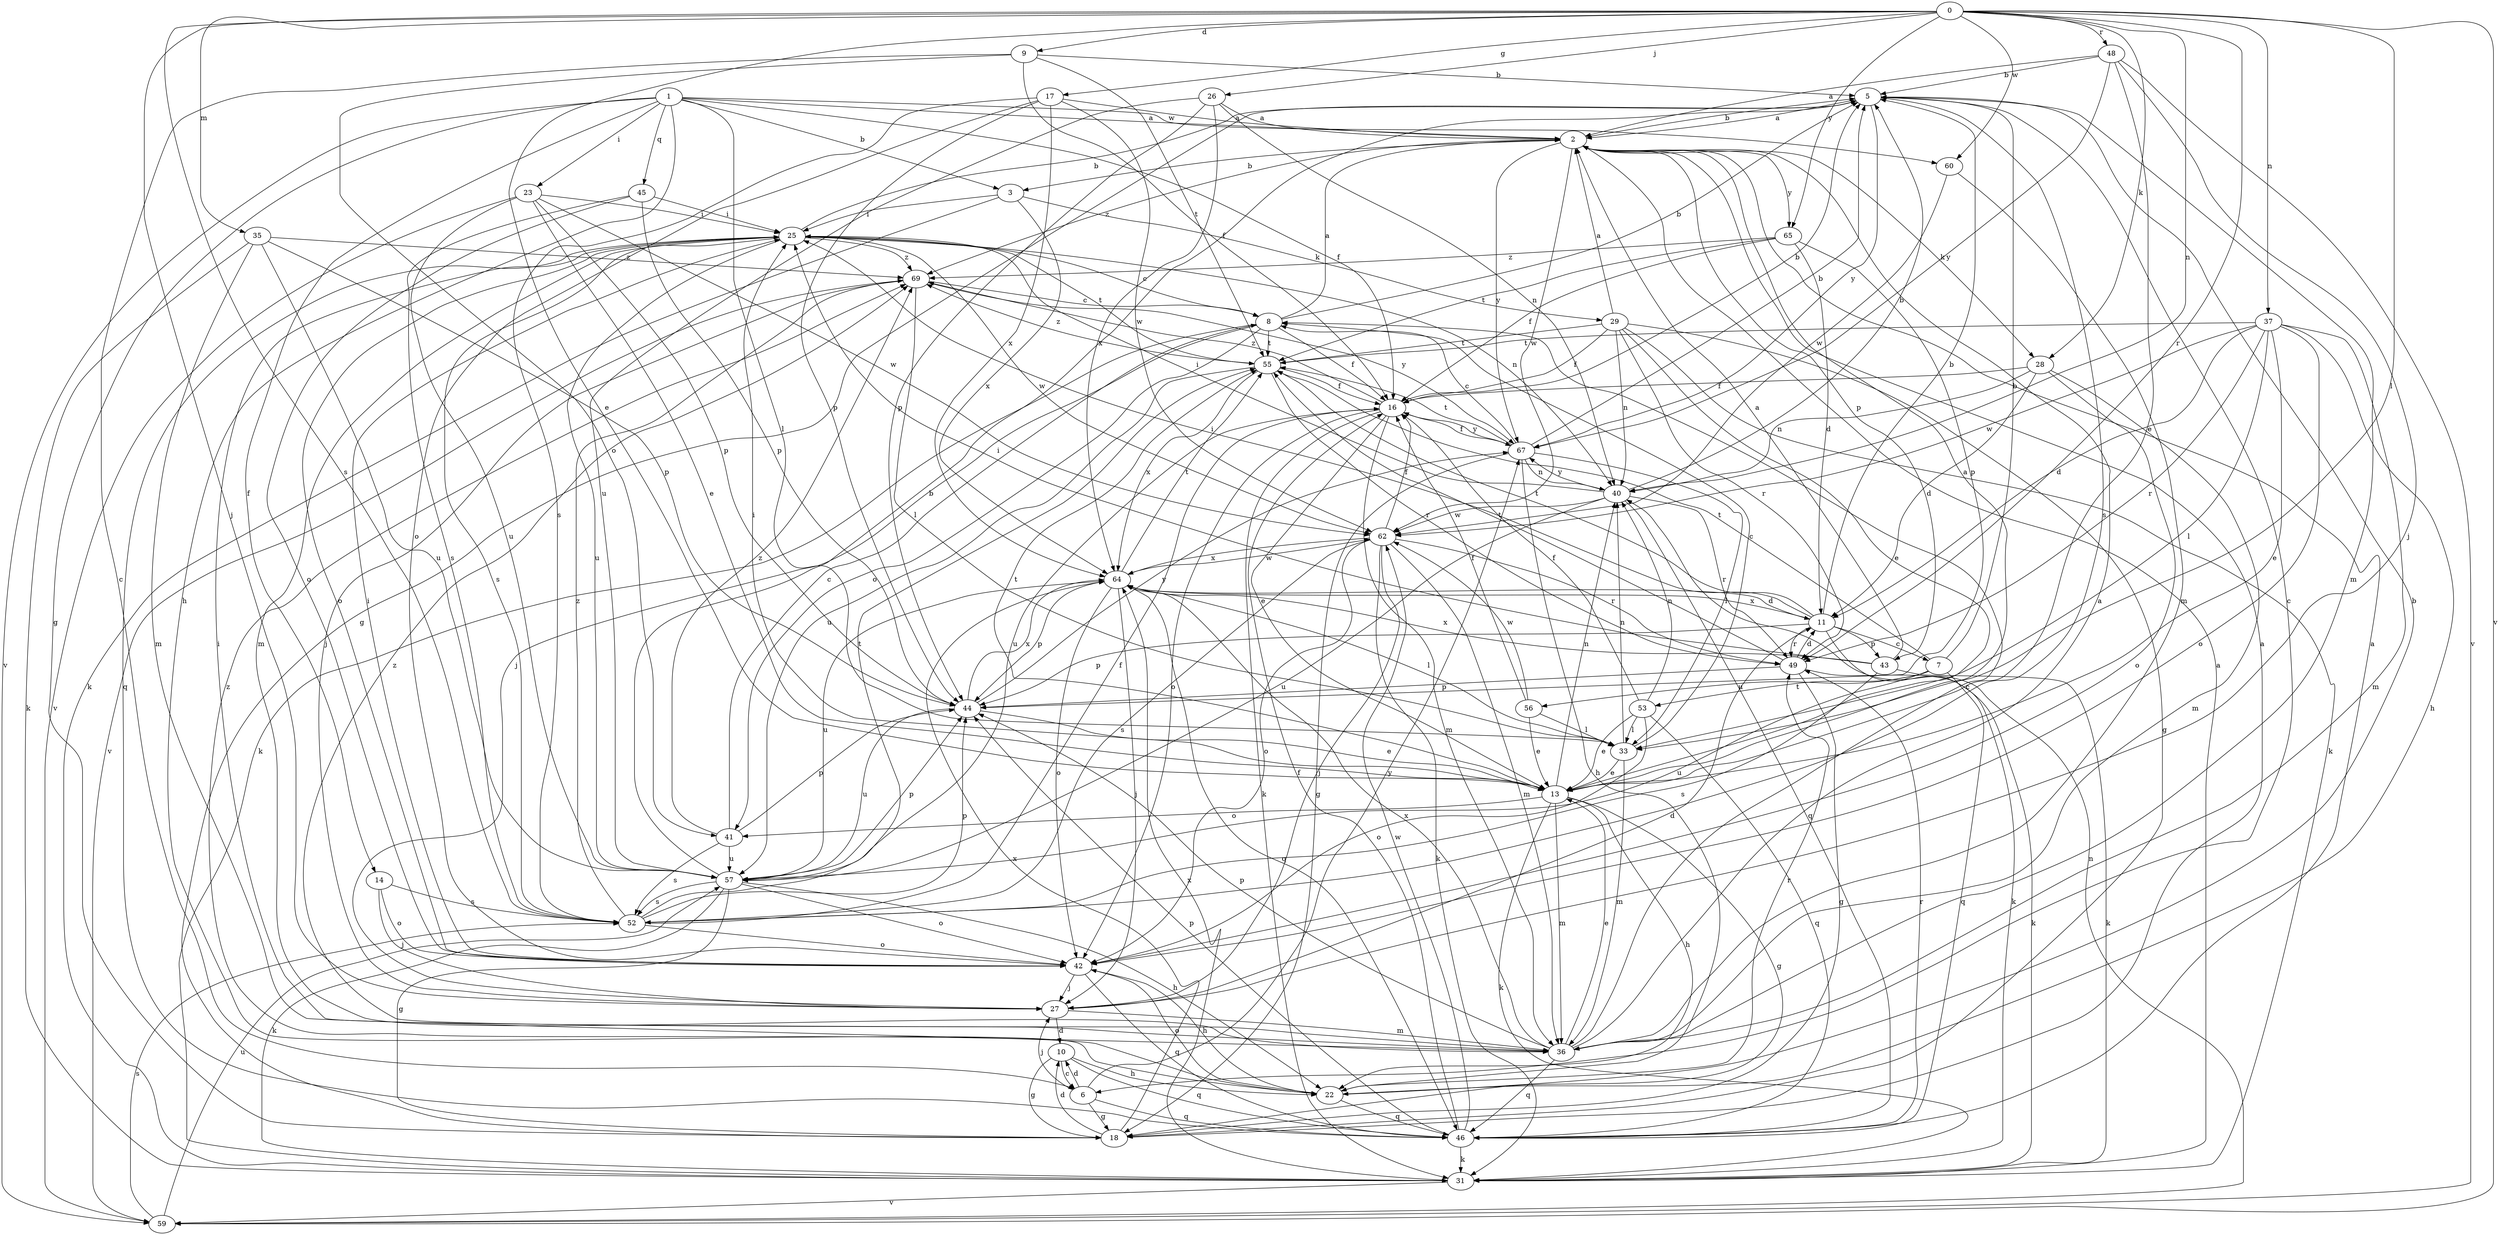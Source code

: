 strict digraph  {
0;
1;
2;
3;
5;
6;
7;
8;
9;
10;
11;
13;
14;
16;
17;
18;
22;
23;
25;
26;
27;
28;
29;
31;
33;
35;
36;
37;
40;
41;
42;
43;
44;
45;
46;
48;
49;
52;
53;
55;
56;
57;
59;
60;
62;
64;
65;
67;
69;
0 -> 9  [label=d];
0 -> 13  [label=e];
0 -> 17  [label=g];
0 -> 26  [label=j];
0 -> 27  [label=j];
0 -> 28  [label=k];
0 -> 33  [label=l];
0 -> 35  [label=m];
0 -> 37  [label=n];
0 -> 40  [label=n];
0 -> 48  [label=r];
0 -> 49  [label=r];
0 -> 52  [label=s];
0 -> 59  [label=v];
0 -> 60  [label=w];
0 -> 65  [label=y];
1 -> 2  [label=a];
1 -> 3  [label=b];
1 -> 14  [label=f];
1 -> 16  [label=f];
1 -> 18  [label=g];
1 -> 22  [label=h];
1 -> 23  [label=i];
1 -> 33  [label=l];
1 -> 45  [label=q];
1 -> 59  [label=v];
1 -> 60  [label=w];
2 -> 3  [label=b];
2 -> 5  [label=b];
2 -> 28  [label=k];
2 -> 43  [label=p];
2 -> 62  [label=w];
2 -> 65  [label=y];
2 -> 67  [label=y];
2 -> 69  [label=z];
3 -> 25  [label=i];
3 -> 29  [label=k];
3 -> 31  [label=k];
3 -> 64  [label=x];
5 -> 2  [label=a];
5 -> 6  [label=c];
5 -> 18  [label=g];
5 -> 36  [label=m];
5 -> 52  [label=s];
5 -> 67  [label=y];
6 -> 10  [label=d];
6 -> 18  [label=g];
6 -> 27  [label=j];
6 -> 46  [label=q];
6 -> 67  [label=y];
7 -> 5  [label=b];
7 -> 46  [label=q];
7 -> 53  [label=t];
7 -> 55  [label=t];
7 -> 56  [label=u];
7 -> 57  [label=u];
8 -> 2  [label=a];
8 -> 5  [label=b];
8 -> 16  [label=f];
8 -> 27  [label=j];
8 -> 31  [label=k];
8 -> 41  [label=o];
8 -> 55  [label=t];
9 -> 5  [label=b];
9 -> 6  [label=c];
9 -> 16  [label=f];
9 -> 41  [label=o];
9 -> 55  [label=t];
10 -> 6  [label=c];
10 -> 18  [label=g];
10 -> 22  [label=h];
10 -> 46  [label=q];
11 -> 5  [label=b];
11 -> 7  [label=c];
11 -> 25  [label=i];
11 -> 31  [label=k];
11 -> 43  [label=p];
11 -> 44  [label=p];
11 -> 49  [label=r];
11 -> 55  [label=t];
11 -> 64  [label=x];
13 -> 2  [label=a];
13 -> 18  [label=g];
13 -> 22  [label=h];
13 -> 25  [label=i];
13 -> 31  [label=k];
13 -> 36  [label=m];
13 -> 40  [label=n];
13 -> 41  [label=o];
13 -> 55  [label=t];
14 -> 27  [label=j];
14 -> 42  [label=o];
14 -> 52  [label=s];
16 -> 5  [label=b];
16 -> 13  [label=e];
16 -> 31  [label=k];
16 -> 36  [label=m];
16 -> 42  [label=o];
16 -> 57  [label=u];
16 -> 67  [label=y];
16 -> 69  [label=z];
17 -> 2  [label=a];
17 -> 42  [label=o];
17 -> 44  [label=p];
17 -> 52  [label=s];
17 -> 62  [label=w];
17 -> 64  [label=x];
18 -> 2  [label=a];
18 -> 10  [label=d];
18 -> 64  [label=x];
22 -> 5  [label=b];
22 -> 42  [label=o];
22 -> 46  [label=q];
22 -> 49  [label=r];
22 -> 69  [label=z];
23 -> 13  [label=e];
23 -> 25  [label=i];
23 -> 44  [label=p];
23 -> 57  [label=u];
23 -> 59  [label=v];
23 -> 62  [label=w];
25 -> 5  [label=b];
25 -> 8  [label=c];
25 -> 36  [label=m];
25 -> 40  [label=n];
25 -> 42  [label=o];
25 -> 46  [label=q];
25 -> 52  [label=s];
25 -> 55  [label=t];
25 -> 57  [label=u];
25 -> 62  [label=w];
25 -> 69  [label=z];
26 -> 2  [label=a];
26 -> 40  [label=n];
26 -> 44  [label=p];
26 -> 57  [label=u];
26 -> 64  [label=x];
27 -> 10  [label=d];
27 -> 11  [label=d];
27 -> 36  [label=m];
28 -> 11  [label=d];
28 -> 16  [label=f];
28 -> 36  [label=m];
28 -> 40  [label=n];
28 -> 42  [label=o];
29 -> 2  [label=a];
29 -> 13  [label=e];
29 -> 16  [label=f];
29 -> 18  [label=g];
29 -> 31  [label=k];
29 -> 40  [label=n];
29 -> 49  [label=r];
29 -> 55  [label=t];
31 -> 2  [label=a];
31 -> 59  [label=v];
31 -> 64  [label=x];
33 -> 8  [label=c];
33 -> 13  [label=e];
33 -> 36  [label=m];
33 -> 40  [label=n];
35 -> 31  [label=k];
35 -> 36  [label=m];
35 -> 44  [label=p];
35 -> 57  [label=u];
35 -> 69  [label=z];
36 -> 2  [label=a];
36 -> 8  [label=c];
36 -> 13  [label=e];
36 -> 25  [label=i];
36 -> 44  [label=p];
36 -> 46  [label=q];
36 -> 64  [label=x];
36 -> 69  [label=z];
37 -> 11  [label=d];
37 -> 13  [label=e];
37 -> 22  [label=h];
37 -> 33  [label=l];
37 -> 36  [label=m];
37 -> 42  [label=o];
37 -> 49  [label=r];
37 -> 55  [label=t];
37 -> 62  [label=w];
40 -> 5  [label=b];
40 -> 25  [label=i];
40 -> 46  [label=q];
40 -> 49  [label=r];
40 -> 57  [label=u];
40 -> 62  [label=w];
40 -> 67  [label=y];
41 -> 8  [label=c];
41 -> 44  [label=p];
41 -> 52  [label=s];
41 -> 57  [label=u];
41 -> 69  [label=z];
42 -> 22  [label=h];
42 -> 25  [label=i];
42 -> 27  [label=j];
42 -> 46  [label=q];
43 -> 2  [label=a];
43 -> 25  [label=i];
43 -> 31  [label=k];
43 -> 52  [label=s];
43 -> 64  [label=x];
44 -> 13  [label=e];
44 -> 57  [label=u];
44 -> 64  [label=x];
44 -> 67  [label=y];
45 -> 25  [label=i];
45 -> 42  [label=o];
45 -> 44  [label=p];
45 -> 52  [label=s];
46 -> 2  [label=a];
46 -> 16  [label=f];
46 -> 31  [label=k];
46 -> 44  [label=p];
46 -> 49  [label=r];
46 -> 62  [label=w];
48 -> 2  [label=a];
48 -> 5  [label=b];
48 -> 13  [label=e];
48 -> 27  [label=j];
48 -> 59  [label=v];
48 -> 67  [label=y];
49 -> 11  [label=d];
49 -> 18  [label=g];
49 -> 31  [label=k];
49 -> 44  [label=p];
49 -> 55  [label=t];
52 -> 16  [label=f];
52 -> 42  [label=o];
52 -> 44  [label=p];
52 -> 55  [label=t];
52 -> 69  [label=z];
53 -> 13  [label=e];
53 -> 16  [label=f];
53 -> 33  [label=l];
53 -> 40  [label=n];
53 -> 42  [label=o];
53 -> 46  [label=q];
55 -> 16  [label=f];
55 -> 49  [label=r];
55 -> 57  [label=u];
55 -> 64  [label=x];
55 -> 69  [label=z];
56 -> 13  [label=e];
56 -> 16  [label=f];
56 -> 33  [label=l];
56 -> 62  [label=w];
57 -> 5  [label=b];
57 -> 18  [label=g];
57 -> 22  [label=h];
57 -> 31  [label=k];
57 -> 42  [label=o];
57 -> 44  [label=p];
57 -> 52  [label=s];
59 -> 40  [label=n];
59 -> 52  [label=s];
59 -> 57  [label=u];
60 -> 36  [label=m];
60 -> 62  [label=w];
62 -> 16  [label=f];
62 -> 27  [label=j];
62 -> 31  [label=k];
62 -> 36  [label=m];
62 -> 42  [label=o];
62 -> 49  [label=r];
62 -> 52  [label=s];
62 -> 64  [label=x];
64 -> 11  [label=d];
64 -> 27  [label=j];
64 -> 33  [label=l];
64 -> 42  [label=o];
64 -> 44  [label=p];
64 -> 46  [label=q];
64 -> 55  [label=t];
64 -> 57  [label=u];
64 -> 62  [label=w];
65 -> 11  [label=d];
65 -> 16  [label=f];
65 -> 44  [label=p];
65 -> 55  [label=t];
65 -> 69  [label=z];
67 -> 5  [label=b];
67 -> 8  [label=c];
67 -> 16  [label=f];
67 -> 18  [label=g];
67 -> 22  [label=h];
67 -> 33  [label=l];
67 -> 40  [label=n];
67 -> 55  [label=t];
69 -> 8  [label=c];
69 -> 27  [label=j];
69 -> 33  [label=l];
69 -> 59  [label=v];
69 -> 67  [label=y];
}
